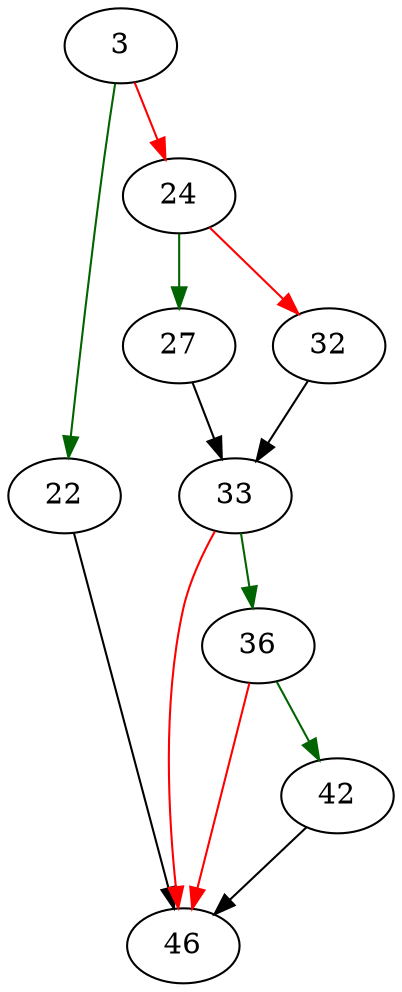 strict digraph "loadExt" {
	// Node definitions.
	3 [entry=true];
	22;
	24;
	46;
	27;
	32;
	33;
	36;
	42;

	// Edge definitions.
	3 -> 22 [
		color=darkgreen
		cond=true
	];
	3 -> 24 [
		color=red
		cond=false
	];
	22 -> 46;
	24 -> 27 [
		color=darkgreen
		cond=true
	];
	24 -> 32 [
		color=red
		cond=false
	];
	27 -> 33;
	32 -> 33;
	33 -> 46 [
		color=red
		cond=false
	];
	33 -> 36 [
		color=darkgreen
		cond=true
	];
	36 -> 46 [
		color=red
		cond=false
	];
	36 -> 42 [
		color=darkgreen
		cond=true
	];
	42 -> 46;
}